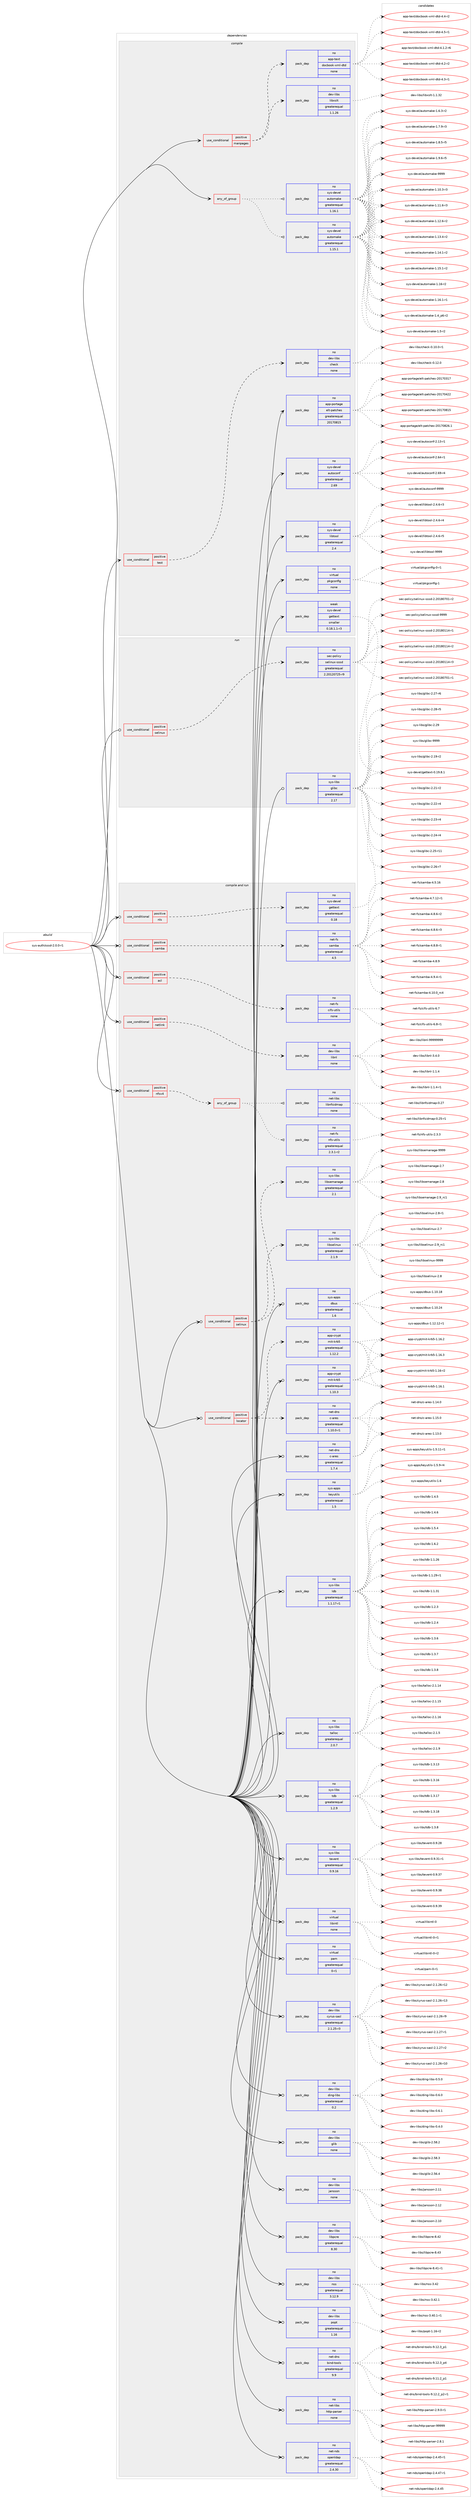digraph prolog {

# *************
# Graph options
# *************

newrank=true;
concentrate=true;
compound=true;
graph [rankdir=LR,fontname=Helvetica,fontsize=10,ranksep=1.5];#, ranksep=2.5, nodesep=0.2];
edge  [arrowhead=vee];
node  [fontname=Helvetica,fontsize=10];

# **********
# The ebuild
# **********

subgraph cluster_leftcol {
color=gray;
rank=same;
label=<<i>ebuild</i>>;
id [label="sys-auth/sssd-2.0.0-r1", color=red, width=4, href="../sys-auth/sssd-2.0.0-r1.svg"];
}

# ****************
# The dependencies
# ****************

subgraph cluster_midcol {
color=gray;
label=<<i>dependencies</i>>;
subgraph cluster_compile {
fillcolor="#eeeeee";
style=filled;
label=<<i>compile</i>>;
subgraph any27251 {
dependency1717894 [label=<<TABLE BORDER="0" CELLBORDER="1" CELLSPACING="0" CELLPADDING="4"><TR><TD CELLPADDING="10">any_of_group</TD></TR></TABLE>>, shape=none, color=red];subgraph pack1231907 {
dependency1717895 [label=<<TABLE BORDER="0" CELLBORDER="1" CELLSPACING="0" CELLPADDING="4" WIDTH="220"><TR><TD ROWSPAN="6" CELLPADDING="30">pack_dep</TD></TR><TR><TD WIDTH="110">no</TD></TR><TR><TD>sys-devel</TD></TR><TR><TD>automake</TD></TR><TR><TD>greaterequal</TD></TR><TR><TD>1.16.1</TD></TR></TABLE>>, shape=none, color=blue];
}
dependency1717894:e -> dependency1717895:w [weight=20,style="dotted",arrowhead="oinv"];
subgraph pack1231908 {
dependency1717896 [label=<<TABLE BORDER="0" CELLBORDER="1" CELLSPACING="0" CELLPADDING="4" WIDTH="220"><TR><TD ROWSPAN="6" CELLPADDING="30">pack_dep</TD></TR><TR><TD WIDTH="110">no</TD></TR><TR><TD>sys-devel</TD></TR><TR><TD>automake</TD></TR><TR><TD>greaterequal</TD></TR><TR><TD>1.15.1</TD></TR></TABLE>>, shape=none, color=blue];
}
dependency1717894:e -> dependency1717896:w [weight=20,style="dotted",arrowhead="oinv"];
}
id:e -> dependency1717894:w [weight=20,style="solid",arrowhead="vee"];
subgraph cond457856 {
dependency1717897 [label=<<TABLE BORDER="0" CELLBORDER="1" CELLSPACING="0" CELLPADDING="4"><TR><TD ROWSPAN="3" CELLPADDING="10">use_conditional</TD></TR><TR><TD>positive</TD></TR><TR><TD>manpages</TD></TR></TABLE>>, shape=none, color=red];
subgraph pack1231909 {
dependency1717898 [label=<<TABLE BORDER="0" CELLBORDER="1" CELLSPACING="0" CELLPADDING="4" WIDTH="220"><TR><TD ROWSPAN="6" CELLPADDING="30">pack_dep</TD></TR><TR><TD WIDTH="110">no</TD></TR><TR><TD>dev-libs</TD></TR><TR><TD>libxslt</TD></TR><TR><TD>greaterequal</TD></TR><TR><TD>1.1.26</TD></TR></TABLE>>, shape=none, color=blue];
}
dependency1717897:e -> dependency1717898:w [weight=20,style="dashed",arrowhead="vee"];
subgraph pack1231910 {
dependency1717899 [label=<<TABLE BORDER="0" CELLBORDER="1" CELLSPACING="0" CELLPADDING="4" WIDTH="220"><TR><TD ROWSPAN="6" CELLPADDING="30">pack_dep</TD></TR><TR><TD WIDTH="110">no</TD></TR><TR><TD>app-text</TD></TR><TR><TD>docbook-xml-dtd</TD></TR><TR><TD>none</TD></TR><TR><TD></TD></TR></TABLE>>, shape=none, color=blue];
}
dependency1717897:e -> dependency1717899:w [weight=20,style="dashed",arrowhead="vee"];
}
id:e -> dependency1717897:w [weight=20,style="solid",arrowhead="vee"];
subgraph cond457857 {
dependency1717900 [label=<<TABLE BORDER="0" CELLBORDER="1" CELLSPACING="0" CELLPADDING="4"><TR><TD ROWSPAN="3" CELLPADDING="10">use_conditional</TD></TR><TR><TD>positive</TD></TR><TR><TD>test</TD></TR></TABLE>>, shape=none, color=red];
subgraph pack1231911 {
dependency1717901 [label=<<TABLE BORDER="0" CELLBORDER="1" CELLSPACING="0" CELLPADDING="4" WIDTH="220"><TR><TD ROWSPAN="6" CELLPADDING="30">pack_dep</TD></TR><TR><TD WIDTH="110">no</TD></TR><TR><TD>dev-libs</TD></TR><TR><TD>check</TD></TR><TR><TD>none</TD></TR><TR><TD></TD></TR></TABLE>>, shape=none, color=blue];
}
dependency1717900:e -> dependency1717901:w [weight=20,style="dashed",arrowhead="vee"];
}
id:e -> dependency1717900:w [weight=20,style="solid",arrowhead="vee"];
subgraph pack1231912 {
dependency1717902 [label=<<TABLE BORDER="0" CELLBORDER="1" CELLSPACING="0" CELLPADDING="4" WIDTH="220"><TR><TD ROWSPAN="6" CELLPADDING="30">pack_dep</TD></TR><TR><TD WIDTH="110">no</TD></TR><TR><TD>app-portage</TD></TR><TR><TD>elt-patches</TD></TR><TR><TD>greaterequal</TD></TR><TR><TD>20170815</TD></TR></TABLE>>, shape=none, color=blue];
}
id:e -> dependency1717902:w [weight=20,style="solid",arrowhead="vee"];
subgraph pack1231913 {
dependency1717903 [label=<<TABLE BORDER="0" CELLBORDER="1" CELLSPACING="0" CELLPADDING="4" WIDTH="220"><TR><TD ROWSPAN="6" CELLPADDING="30">pack_dep</TD></TR><TR><TD WIDTH="110">no</TD></TR><TR><TD>sys-devel</TD></TR><TR><TD>autoconf</TD></TR><TR><TD>greaterequal</TD></TR><TR><TD>2.69</TD></TR></TABLE>>, shape=none, color=blue];
}
id:e -> dependency1717903:w [weight=20,style="solid",arrowhead="vee"];
subgraph pack1231914 {
dependency1717904 [label=<<TABLE BORDER="0" CELLBORDER="1" CELLSPACING="0" CELLPADDING="4" WIDTH="220"><TR><TD ROWSPAN="6" CELLPADDING="30">pack_dep</TD></TR><TR><TD WIDTH="110">no</TD></TR><TR><TD>sys-devel</TD></TR><TR><TD>libtool</TD></TR><TR><TD>greaterequal</TD></TR><TR><TD>2.4</TD></TR></TABLE>>, shape=none, color=blue];
}
id:e -> dependency1717904:w [weight=20,style="solid",arrowhead="vee"];
subgraph pack1231915 {
dependency1717905 [label=<<TABLE BORDER="0" CELLBORDER="1" CELLSPACING="0" CELLPADDING="4" WIDTH="220"><TR><TD ROWSPAN="6" CELLPADDING="30">pack_dep</TD></TR><TR><TD WIDTH="110">no</TD></TR><TR><TD>virtual</TD></TR><TR><TD>pkgconfig</TD></TR><TR><TD>none</TD></TR><TR><TD></TD></TR></TABLE>>, shape=none, color=blue];
}
id:e -> dependency1717905:w [weight=20,style="solid",arrowhead="vee"];
subgraph pack1231916 {
dependency1717906 [label=<<TABLE BORDER="0" CELLBORDER="1" CELLSPACING="0" CELLPADDING="4" WIDTH="220"><TR><TD ROWSPAN="6" CELLPADDING="30">pack_dep</TD></TR><TR><TD WIDTH="110">weak</TD></TR><TR><TD>sys-devel</TD></TR><TR><TD>gettext</TD></TR><TR><TD>smaller</TD></TR><TR><TD>0.18.1.1-r3</TD></TR></TABLE>>, shape=none, color=blue];
}
id:e -> dependency1717906:w [weight=20,style="solid",arrowhead="vee"];
}
subgraph cluster_compileandrun {
fillcolor="#eeeeee";
style=filled;
label=<<i>compile and run</i>>;
subgraph cond457858 {
dependency1717907 [label=<<TABLE BORDER="0" CELLBORDER="1" CELLSPACING="0" CELLPADDING="4"><TR><TD ROWSPAN="3" CELLPADDING="10">use_conditional</TD></TR><TR><TD>positive</TD></TR><TR><TD>acl</TD></TR></TABLE>>, shape=none, color=red];
subgraph pack1231917 {
dependency1717908 [label=<<TABLE BORDER="0" CELLBORDER="1" CELLSPACING="0" CELLPADDING="4" WIDTH="220"><TR><TD ROWSPAN="6" CELLPADDING="30">pack_dep</TD></TR><TR><TD WIDTH="110">no</TD></TR><TR><TD>net-fs</TD></TR><TR><TD>cifs-utils</TD></TR><TR><TD>none</TD></TR><TR><TD></TD></TR></TABLE>>, shape=none, color=blue];
}
dependency1717907:e -> dependency1717908:w [weight=20,style="dashed",arrowhead="vee"];
}
id:e -> dependency1717907:w [weight=20,style="solid",arrowhead="odotvee"];
subgraph cond457859 {
dependency1717909 [label=<<TABLE BORDER="0" CELLBORDER="1" CELLSPACING="0" CELLPADDING="4"><TR><TD ROWSPAN="3" CELLPADDING="10">use_conditional</TD></TR><TR><TD>positive</TD></TR><TR><TD>locator</TD></TR></TABLE>>, shape=none, color=red];
subgraph pack1231918 {
dependency1717910 [label=<<TABLE BORDER="0" CELLBORDER="1" CELLSPACING="0" CELLPADDING="4" WIDTH="220"><TR><TD ROWSPAN="6" CELLPADDING="30">pack_dep</TD></TR><TR><TD WIDTH="110">no</TD></TR><TR><TD>app-crypt</TD></TR><TR><TD>mit-krb5</TD></TR><TR><TD>greaterequal</TD></TR><TR><TD>1.12.2</TD></TR></TABLE>>, shape=none, color=blue];
}
dependency1717909:e -> dependency1717910:w [weight=20,style="dashed",arrowhead="vee"];
subgraph pack1231919 {
dependency1717911 [label=<<TABLE BORDER="0" CELLBORDER="1" CELLSPACING="0" CELLPADDING="4" WIDTH="220"><TR><TD ROWSPAN="6" CELLPADDING="30">pack_dep</TD></TR><TR><TD WIDTH="110">no</TD></TR><TR><TD>net-dns</TD></TR><TR><TD>c-ares</TD></TR><TR><TD>greaterequal</TD></TR><TR><TD>1.10.0-r1</TD></TR></TABLE>>, shape=none, color=blue];
}
dependency1717909:e -> dependency1717911:w [weight=20,style="dashed",arrowhead="vee"];
}
id:e -> dependency1717909:w [weight=20,style="solid",arrowhead="odotvee"];
subgraph cond457860 {
dependency1717912 [label=<<TABLE BORDER="0" CELLBORDER="1" CELLSPACING="0" CELLPADDING="4"><TR><TD ROWSPAN="3" CELLPADDING="10">use_conditional</TD></TR><TR><TD>positive</TD></TR><TR><TD>netlink</TD></TR></TABLE>>, shape=none, color=red];
subgraph pack1231920 {
dependency1717913 [label=<<TABLE BORDER="0" CELLBORDER="1" CELLSPACING="0" CELLPADDING="4" WIDTH="220"><TR><TD ROWSPAN="6" CELLPADDING="30">pack_dep</TD></TR><TR><TD WIDTH="110">no</TD></TR><TR><TD>dev-libs</TD></TR><TR><TD>libnl</TD></TR><TR><TD>none</TD></TR><TR><TD></TD></TR></TABLE>>, shape=none, color=blue];
}
dependency1717912:e -> dependency1717913:w [weight=20,style="dashed",arrowhead="vee"];
}
id:e -> dependency1717912:w [weight=20,style="solid",arrowhead="odotvee"];
subgraph cond457861 {
dependency1717914 [label=<<TABLE BORDER="0" CELLBORDER="1" CELLSPACING="0" CELLPADDING="4"><TR><TD ROWSPAN="3" CELLPADDING="10">use_conditional</TD></TR><TR><TD>positive</TD></TR><TR><TD>nfsv4</TD></TR></TABLE>>, shape=none, color=red];
subgraph any27252 {
dependency1717915 [label=<<TABLE BORDER="0" CELLBORDER="1" CELLSPACING="0" CELLPADDING="4"><TR><TD CELLPADDING="10">any_of_group</TD></TR></TABLE>>, shape=none, color=red];subgraph pack1231921 {
dependency1717916 [label=<<TABLE BORDER="0" CELLBORDER="1" CELLSPACING="0" CELLPADDING="4" WIDTH="220"><TR><TD ROWSPAN="6" CELLPADDING="30">pack_dep</TD></TR><TR><TD WIDTH="110">no</TD></TR><TR><TD>net-fs</TD></TR><TR><TD>nfs-utils</TD></TR><TR><TD>greaterequal</TD></TR><TR><TD>2.3.1-r2</TD></TR></TABLE>>, shape=none, color=blue];
}
dependency1717915:e -> dependency1717916:w [weight=20,style="dotted",arrowhead="oinv"];
subgraph pack1231922 {
dependency1717917 [label=<<TABLE BORDER="0" CELLBORDER="1" CELLSPACING="0" CELLPADDING="4" WIDTH="220"><TR><TD ROWSPAN="6" CELLPADDING="30">pack_dep</TD></TR><TR><TD WIDTH="110">no</TD></TR><TR><TD>net-libs</TD></TR><TR><TD>libnfsidmap</TD></TR><TR><TD>none</TD></TR><TR><TD></TD></TR></TABLE>>, shape=none, color=blue];
}
dependency1717915:e -> dependency1717917:w [weight=20,style="dotted",arrowhead="oinv"];
}
dependency1717914:e -> dependency1717915:w [weight=20,style="dashed",arrowhead="vee"];
}
id:e -> dependency1717914:w [weight=20,style="solid",arrowhead="odotvee"];
subgraph cond457862 {
dependency1717918 [label=<<TABLE BORDER="0" CELLBORDER="1" CELLSPACING="0" CELLPADDING="4"><TR><TD ROWSPAN="3" CELLPADDING="10">use_conditional</TD></TR><TR><TD>positive</TD></TR><TR><TD>nls</TD></TR></TABLE>>, shape=none, color=red];
subgraph pack1231923 {
dependency1717919 [label=<<TABLE BORDER="0" CELLBORDER="1" CELLSPACING="0" CELLPADDING="4" WIDTH="220"><TR><TD ROWSPAN="6" CELLPADDING="30">pack_dep</TD></TR><TR><TD WIDTH="110">no</TD></TR><TR><TD>sys-devel</TD></TR><TR><TD>gettext</TD></TR><TR><TD>greaterequal</TD></TR><TR><TD>0.18</TD></TR></TABLE>>, shape=none, color=blue];
}
dependency1717918:e -> dependency1717919:w [weight=20,style="dashed",arrowhead="vee"];
}
id:e -> dependency1717918:w [weight=20,style="solid",arrowhead="odotvee"];
subgraph cond457863 {
dependency1717920 [label=<<TABLE BORDER="0" CELLBORDER="1" CELLSPACING="0" CELLPADDING="4"><TR><TD ROWSPAN="3" CELLPADDING="10">use_conditional</TD></TR><TR><TD>positive</TD></TR><TR><TD>samba</TD></TR></TABLE>>, shape=none, color=red];
subgraph pack1231924 {
dependency1717921 [label=<<TABLE BORDER="0" CELLBORDER="1" CELLSPACING="0" CELLPADDING="4" WIDTH="220"><TR><TD ROWSPAN="6" CELLPADDING="30">pack_dep</TD></TR><TR><TD WIDTH="110">no</TD></TR><TR><TD>net-fs</TD></TR><TR><TD>samba</TD></TR><TR><TD>greaterequal</TD></TR><TR><TD>4.5</TD></TR></TABLE>>, shape=none, color=blue];
}
dependency1717920:e -> dependency1717921:w [weight=20,style="dashed",arrowhead="vee"];
}
id:e -> dependency1717920:w [weight=20,style="solid",arrowhead="odotvee"];
subgraph cond457864 {
dependency1717922 [label=<<TABLE BORDER="0" CELLBORDER="1" CELLSPACING="0" CELLPADDING="4"><TR><TD ROWSPAN="3" CELLPADDING="10">use_conditional</TD></TR><TR><TD>positive</TD></TR><TR><TD>selinux</TD></TR></TABLE>>, shape=none, color=red];
subgraph pack1231925 {
dependency1717923 [label=<<TABLE BORDER="0" CELLBORDER="1" CELLSPACING="0" CELLPADDING="4" WIDTH="220"><TR><TD ROWSPAN="6" CELLPADDING="30">pack_dep</TD></TR><TR><TD WIDTH="110">no</TD></TR><TR><TD>sys-libs</TD></TR><TR><TD>libselinux</TD></TR><TR><TD>greaterequal</TD></TR><TR><TD>2.1.9</TD></TR></TABLE>>, shape=none, color=blue];
}
dependency1717922:e -> dependency1717923:w [weight=20,style="dashed",arrowhead="vee"];
subgraph pack1231926 {
dependency1717924 [label=<<TABLE BORDER="0" CELLBORDER="1" CELLSPACING="0" CELLPADDING="4" WIDTH="220"><TR><TD ROWSPAN="6" CELLPADDING="30">pack_dep</TD></TR><TR><TD WIDTH="110">no</TD></TR><TR><TD>sys-libs</TD></TR><TR><TD>libsemanage</TD></TR><TR><TD>greaterequal</TD></TR><TR><TD>2.1</TD></TR></TABLE>>, shape=none, color=blue];
}
dependency1717922:e -> dependency1717924:w [weight=20,style="dashed",arrowhead="vee"];
}
id:e -> dependency1717922:w [weight=20,style="solid",arrowhead="odotvee"];
subgraph pack1231927 {
dependency1717925 [label=<<TABLE BORDER="0" CELLBORDER="1" CELLSPACING="0" CELLPADDING="4" WIDTH="220"><TR><TD ROWSPAN="6" CELLPADDING="30">pack_dep</TD></TR><TR><TD WIDTH="110">no</TD></TR><TR><TD>app-crypt</TD></TR><TR><TD>mit-krb5</TD></TR><TR><TD>greaterequal</TD></TR><TR><TD>1.10.3</TD></TR></TABLE>>, shape=none, color=blue];
}
id:e -> dependency1717925:w [weight=20,style="solid",arrowhead="odotvee"];
subgraph pack1231928 {
dependency1717926 [label=<<TABLE BORDER="0" CELLBORDER="1" CELLSPACING="0" CELLPADDING="4" WIDTH="220"><TR><TD ROWSPAN="6" CELLPADDING="30">pack_dep</TD></TR><TR><TD WIDTH="110">no</TD></TR><TR><TD>dev-libs</TD></TR><TR><TD>cyrus-sasl</TD></TR><TR><TD>greaterequal</TD></TR><TR><TD>2.1.25-r3</TD></TR></TABLE>>, shape=none, color=blue];
}
id:e -> dependency1717926:w [weight=20,style="solid",arrowhead="odotvee"];
subgraph pack1231929 {
dependency1717927 [label=<<TABLE BORDER="0" CELLBORDER="1" CELLSPACING="0" CELLPADDING="4" WIDTH="220"><TR><TD ROWSPAN="6" CELLPADDING="30">pack_dep</TD></TR><TR><TD WIDTH="110">no</TD></TR><TR><TD>dev-libs</TD></TR><TR><TD>ding-libs</TD></TR><TR><TD>greaterequal</TD></TR><TR><TD>0.2</TD></TR></TABLE>>, shape=none, color=blue];
}
id:e -> dependency1717927:w [weight=20,style="solid",arrowhead="odotvee"];
subgraph pack1231930 {
dependency1717928 [label=<<TABLE BORDER="0" CELLBORDER="1" CELLSPACING="0" CELLPADDING="4" WIDTH="220"><TR><TD ROWSPAN="6" CELLPADDING="30">pack_dep</TD></TR><TR><TD WIDTH="110">no</TD></TR><TR><TD>dev-libs</TD></TR><TR><TD>glib</TD></TR><TR><TD>none</TD></TR><TR><TD></TD></TR></TABLE>>, shape=none, color=blue];
}
id:e -> dependency1717928:w [weight=20,style="solid",arrowhead="odotvee"];
subgraph pack1231931 {
dependency1717929 [label=<<TABLE BORDER="0" CELLBORDER="1" CELLSPACING="0" CELLPADDING="4" WIDTH="220"><TR><TD ROWSPAN="6" CELLPADDING="30">pack_dep</TD></TR><TR><TD WIDTH="110">no</TD></TR><TR><TD>dev-libs</TD></TR><TR><TD>jansson</TD></TR><TR><TD>none</TD></TR><TR><TD></TD></TR></TABLE>>, shape=none, color=blue];
}
id:e -> dependency1717929:w [weight=20,style="solid",arrowhead="odotvee"];
subgraph pack1231932 {
dependency1717930 [label=<<TABLE BORDER="0" CELLBORDER="1" CELLSPACING="0" CELLPADDING="4" WIDTH="220"><TR><TD ROWSPAN="6" CELLPADDING="30">pack_dep</TD></TR><TR><TD WIDTH="110">no</TD></TR><TR><TD>dev-libs</TD></TR><TR><TD>libpcre</TD></TR><TR><TD>greaterequal</TD></TR><TR><TD>8.30</TD></TR></TABLE>>, shape=none, color=blue];
}
id:e -> dependency1717930:w [weight=20,style="solid",arrowhead="odotvee"];
subgraph pack1231933 {
dependency1717931 [label=<<TABLE BORDER="0" CELLBORDER="1" CELLSPACING="0" CELLPADDING="4" WIDTH="220"><TR><TD ROWSPAN="6" CELLPADDING="30">pack_dep</TD></TR><TR><TD WIDTH="110">no</TD></TR><TR><TD>dev-libs</TD></TR><TR><TD>nss</TD></TR><TR><TD>greaterequal</TD></TR><TR><TD>3.12.9</TD></TR></TABLE>>, shape=none, color=blue];
}
id:e -> dependency1717931:w [weight=20,style="solid",arrowhead="odotvee"];
subgraph pack1231934 {
dependency1717932 [label=<<TABLE BORDER="0" CELLBORDER="1" CELLSPACING="0" CELLPADDING="4" WIDTH="220"><TR><TD ROWSPAN="6" CELLPADDING="30">pack_dep</TD></TR><TR><TD WIDTH="110">no</TD></TR><TR><TD>dev-libs</TD></TR><TR><TD>popt</TD></TR><TR><TD>greaterequal</TD></TR><TR><TD>1.16</TD></TR></TABLE>>, shape=none, color=blue];
}
id:e -> dependency1717932:w [weight=20,style="solid",arrowhead="odotvee"];
subgraph pack1231935 {
dependency1717933 [label=<<TABLE BORDER="0" CELLBORDER="1" CELLSPACING="0" CELLPADDING="4" WIDTH="220"><TR><TD ROWSPAN="6" CELLPADDING="30">pack_dep</TD></TR><TR><TD WIDTH="110">no</TD></TR><TR><TD>net-dns</TD></TR><TR><TD>bind-tools</TD></TR><TR><TD>greaterequal</TD></TR><TR><TD>9.9</TD></TR></TABLE>>, shape=none, color=blue];
}
id:e -> dependency1717933:w [weight=20,style="solid",arrowhead="odotvee"];
subgraph pack1231936 {
dependency1717934 [label=<<TABLE BORDER="0" CELLBORDER="1" CELLSPACING="0" CELLPADDING="4" WIDTH="220"><TR><TD ROWSPAN="6" CELLPADDING="30">pack_dep</TD></TR><TR><TD WIDTH="110">no</TD></TR><TR><TD>net-dns</TD></TR><TR><TD>c-ares</TD></TR><TR><TD>greaterequal</TD></TR><TR><TD>1.7.4</TD></TR></TABLE>>, shape=none, color=blue];
}
id:e -> dependency1717934:w [weight=20,style="solid",arrowhead="odotvee"];
subgraph pack1231937 {
dependency1717935 [label=<<TABLE BORDER="0" CELLBORDER="1" CELLSPACING="0" CELLPADDING="4" WIDTH="220"><TR><TD ROWSPAN="6" CELLPADDING="30">pack_dep</TD></TR><TR><TD WIDTH="110">no</TD></TR><TR><TD>net-libs</TD></TR><TR><TD>http-parser</TD></TR><TR><TD>none</TD></TR><TR><TD></TD></TR></TABLE>>, shape=none, color=blue];
}
id:e -> dependency1717935:w [weight=20,style="solid",arrowhead="odotvee"];
subgraph pack1231938 {
dependency1717936 [label=<<TABLE BORDER="0" CELLBORDER="1" CELLSPACING="0" CELLPADDING="4" WIDTH="220"><TR><TD ROWSPAN="6" CELLPADDING="30">pack_dep</TD></TR><TR><TD WIDTH="110">no</TD></TR><TR><TD>net-nds</TD></TR><TR><TD>openldap</TD></TR><TR><TD>greaterequal</TD></TR><TR><TD>2.4.30</TD></TR></TABLE>>, shape=none, color=blue];
}
id:e -> dependency1717936:w [weight=20,style="solid",arrowhead="odotvee"];
subgraph pack1231939 {
dependency1717937 [label=<<TABLE BORDER="0" CELLBORDER="1" CELLSPACING="0" CELLPADDING="4" WIDTH="220"><TR><TD ROWSPAN="6" CELLPADDING="30">pack_dep</TD></TR><TR><TD WIDTH="110">no</TD></TR><TR><TD>sys-apps</TD></TR><TR><TD>dbus</TD></TR><TR><TD>greaterequal</TD></TR><TR><TD>1.6</TD></TR></TABLE>>, shape=none, color=blue];
}
id:e -> dependency1717937:w [weight=20,style="solid",arrowhead="odotvee"];
subgraph pack1231940 {
dependency1717938 [label=<<TABLE BORDER="0" CELLBORDER="1" CELLSPACING="0" CELLPADDING="4" WIDTH="220"><TR><TD ROWSPAN="6" CELLPADDING="30">pack_dep</TD></TR><TR><TD WIDTH="110">no</TD></TR><TR><TD>sys-apps</TD></TR><TR><TD>keyutils</TD></TR><TR><TD>greaterequal</TD></TR><TR><TD>1.5</TD></TR></TABLE>>, shape=none, color=blue];
}
id:e -> dependency1717938:w [weight=20,style="solid",arrowhead="odotvee"];
subgraph pack1231941 {
dependency1717939 [label=<<TABLE BORDER="0" CELLBORDER="1" CELLSPACING="0" CELLPADDING="4" WIDTH="220"><TR><TD ROWSPAN="6" CELLPADDING="30">pack_dep</TD></TR><TR><TD WIDTH="110">no</TD></TR><TR><TD>sys-libs</TD></TR><TR><TD>ldb</TD></TR><TR><TD>greaterequal</TD></TR><TR><TD>1.1.17-r1</TD></TR></TABLE>>, shape=none, color=blue];
}
id:e -> dependency1717939:w [weight=20,style="solid",arrowhead="odotvee"];
subgraph pack1231942 {
dependency1717940 [label=<<TABLE BORDER="0" CELLBORDER="1" CELLSPACING="0" CELLPADDING="4" WIDTH="220"><TR><TD ROWSPAN="6" CELLPADDING="30">pack_dep</TD></TR><TR><TD WIDTH="110">no</TD></TR><TR><TD>sys-libs</TD></TR><TR><TD>talloc</TD></TR><TR><TD>greaterequal</TD></TR><TR><TD>2.0.7</TD></TR></TABLE>>, shape=none, color=blue];
}
id:e -> dependency1717940:w [weight=20,style="solid",arrowhead="odotvee"];
subgraph pack1231943 {
dependency1717941 [label=<<TABLE BORDER="0" CELLBORDER="1" CELLSPACING="0" CELLPADDING="4" WIDTH="220"><TR><TD ROWSPAN="6" CELLPADDING="30">pack_dep</TD></TR><TR><TD WIDTH="110">no</TD></TR><TR><TD>sys-libs</TD></TR><TR><TD>tdb</TD></TR><TR><TD>greaterequal</TD></TR><TR><TD>1.2.9</TD></TR></TABLE>>, shape=none, color=blue];
}
id:e -> dependency1717941:w [weight=20,style="solid",arrowhead="odotvee"];
subgraph pack1231944 {
dependency1717942 [label=<<TABLE BORDER="0" CELLBORDER="1" CELLSPACING="0" CELLPADDING="4" WIDTH="220"><TR><TD ROWSPAN="6" CELLPADDING="30">pack_dep</TD></TR><TR><TD WIDTH="110">no</TD></TR><TR><TD>sys-libs</TD></TR><TR><TD>tevent</TD></TR><TR><TD>greaterequal</TD></TR><TR><TD>0.9.16</TD></TR></TABLE>>, shape=none, color=blue];
}
id:e -> dependency1717942:w [weight=20,style="solid",arrowhead="odotvee"];
subgraph pack1231945 {
dependency1717943 [label=<<TABLE BORDER="0" CELLBORDER="1" CELLSPACING="0" CELLPADDING="4" WIDTH="220"><TR><TD ROWSPAN="6" CELLPADDING="30">pack_dep</TD></TR><TR><TD WIDTH="110">no</TD></TR><TR><TD>virtual</TD></TR><TR><TD>libintl</TD></TR><TR><TD>none</TD></TR><TR><TD></TD></TR></TABLE>>, shape=none, color=blue];
}
id:e -> dependency1717943:w [weight=20,style="solid",arrowhead="odotvee"];
subgraph pack1231946 {
dependency1717944 [label=<<TABLE BORDER="0" CELLBORDER="1" CELLSPACING="0" CELLPADDING="4" WIDTH="220"><TR><TD ROWSPAN="6" CELLPADDING="30">pack_dep</TD></TR><TR><TD WIDTH="110">no</TD></TR><TR><TD>virtual</TD></TR><TR><TD>pam</TD></TR><TR><TD>greaterequal</TD></TR><TR><TD>0-r1</TD></TR></TABLE>>, shape=none, color=blue];
}
id:e -> dependency1717944:w [weight=20,style="solid",arrowhead="odotvee"];
}
subgraph cluster_run {
fillcolor="#eeeeee";
style=filled;
label=<<i>run</i>>;
subgraph cond457865 {
dependency1717945 [label=<<TABLE BORDER="0" CELLBORDER="1" CELLSPACING="0" CELLPADDING="4"><TR><TD ROWSPAN="3" CELLPADDING="10">use_conditional</TD></TR><TR><TD>positive</TD></TR><TR><TD>selinux</TD></TR></TABLE>>, shape=none, color=red];
subgraph pack1231947 {
dependency1717946 [label=<<TABLE BORDER="0" CELLBORDER="1" CELLSPACING="0" CELLPADDING="4" WIDTH="220"><TR><TD ROWSPAN="6" CELLPADDING="30">pack_dep</TD></TR><TR><TD WIDTH="110">no</TD></TR><TR><TD>sec-policy</TD></TR><TR><TD>selinux-sssd</TD></TR><TR><TD>greaterequal</TD></TR><TR><TD>2.20120725-r9</TD></TR></TABLE>>, shape=none, color=blue];
}
dependency1717945:e -> dependency1717946:w [weight=20,style="dashed",arrowhead="vee"];
}
id:e -> dependency1717945:w [weight=20,style="solid",arrowhead="odot"];
subgraph pack1231948 {
dependency1717947 [label=<<TABLE BORDER="0" CELLBORDER="1" CELLSPACING="0" CELLPADDING="4" WIDTH="220"><TR><TD ROWSPAN="6" CELLPADDING="30">pack_dep</TD></TR><TR><TD WIDTH="110">no</TD></TR><TR><TD>sys-libs</TD></TR><TR><TD>glibc</TD></TR><TR><TD>greaterequal</TD></TR><TR><TD>2.17</TD></TR></TABLE>>, shape=none, color=blue];
}
id:e -> dependency1717947:w [weight=20,style="solid",arrowhead="odot"];
}
}

# **************
# The candidates
# **************

subgraph cluster_choices {
rank=same;
color=gray;
label=<<i>candidates</i>>;

subgraph choice1231907 {
color=black;
nodesep=1;
choice11512111545100101118101108479711711611110997107101454946494846514511451 [label="sys-devel/automake-1.10.3-r3", color=red, width=4,href="../sys-devel/automake-1.10.3-r3.svg"];
choice11512111545100101118101108479711711611110997107101454946494946544511451 [label="sys-devel/automake-1.11.6-r3", color=red, width=4,href="../sys-devel/automake-1.11.6-r3.svg"];
choice11512111545100101118101108479711711611110997107101454946495046544511450 [label="sys-devel/automake-1.12.6-r2", color=red, width=4,href="../sys-devel/automake-1.12.6-r2.svg"];
choice11512111545100101118101108479711711611110997107101454946495146524511450 [label="sys-devel/automake-1.13.4-r2", color=red, width=4,href="../sys-devel/automake-1.13.4-r2.svg"];
choice11512111545100101118101108479711711611110997107101454946495246494511450 [label="sys-devel/automake-1.14.1-r2", color=red, width=4,href="../sys-devel/automake-1.14.1-r2.svg"];
choice11512111545100101118101108479711711611110997107101454946495346494511450 [label="sys-devel/automake-1.15.1-r2", color=red, width=4,href="../sys-devel/automake-1.15.1-r2.svg"];
choice1151211154510010111810110847971171161111099710710145494649544511450 [label="sys-devel/automake-1.16-r2", color=red, width=4,href="../sys-devel/automake-1.16-r2.svg"];
choice11512111545100101118101108479711711611110997107101454946495446494511449 [label="sys-devel/automake-1.16.1-r1", color=red, width=4,href="../sys-devel/automake-1.16.1-r1.svg"];
choice115121115451001011181011084797117116111109971071014549465295112544511450 [label="sys-devel/automake-1.4_p6-r2", color=red, width=4,href="../sys-devel/automake-1.4_p6-r2.svg"];
choice11512111545100101118101108479711711611110997107101454946534511450 [label="sys-devel/automake-1.5-r2", color=red, width=4,href="../sys-devel/automake-1.5-r2.svg"];
choice115121115451001011181011084797117116111109971071014549465446514511450 [label="sys-devel/automake-1.6.3-r2", color=red, width=4,href="../sys-devel/automake-1.6.3-r2.svg"];
choice115121115451001011181011084797117116111109971071014549465546574511451 [label="sys-devel/automake-1.7.9-r3", color=red, width=4,href="../sys-devel/automake-1.7.9-r3.svg"];
choice115121115451001011181011084797117116111109971071014549465646534511453 [label="sys-devel/automake-1.8.5-r5", color=red, width=4,href="../sys-devel/automake-1.8.5-r5.svg"];
choice115121115451001011181011084797117116111109971071014549465746544511453 [label="sys-devel/automake-1.9.6-r5", color=red, width=4,href="../sys-devel/automake-1.9.6-r5.svg"];
choice115121115451001011181011084797117116111109971071014557575757 [label="sys-devel/automake-9999", color=red, width=4,href="../sys-devel/automake-9999.svg"];
dependency1717895:e -> choice11512111545100101118101108479711711611110997107101454946494846514511451:w [style=dotted,weight="100"];
dependency1717895:e -> choice11512111545100101118101108479711711611110997107101454946494946544511451:w [style=dotted,weight="100"];
dependency1717895:e -> choice11512111545100101118101108479711711611110997107101454946495046544511450:w [style=dotted,weight="100"];
dependency1717895:e -> choice11512111545100101118101108479711711611110997107101454946495146524511450:w [style=dotted,weight="100"];
dependency1717895:e -> choice11512111545100101118101108479711711611110997107101454946495246494511450:w [style=dotted,weight="100"];
dependency1717895:e -> choice11512111545100101118101108479711711611110997107101454946495346494511450:w [style=dotted,weight="100"];
dependency1717895:e -> choice1151211154510010111810110847971171161111099710710145494649544511450:w [style=dotted,weight="100"];
dependency1717895:e -> choice11512111545100101118101108479711711611110997107101454946495446494511449:w [style=dotted,weight="100"];
dependency1717895:e -> choice115121115451001011181011084797117116111109971071014549465295112544511450:w [style=dotted,weight="100"];
dependency1717895:e -> choice11512111545100101118101108479711711611110997107101454946534511450:w [style=dotted,weight="100"];
dependency1717895:e -> choice115121115451001011181011084797117116111109971071014549465446514511450:w [style=dotted,weight="100"];
dependency1717895:e -> choice115121115451001011181011084797117116111109971071014549465546574511451:w [style=dotted,weight="100"];
dependency1717895:e -> choice115121115451001011181011084797117116111109971071014549465646534511453:w [style=dotted,weight="100"];
dependency1717895:e -> choice115121115451001011181011084797117116111109971071014549465746544511453:w [style=dotted,weight="100"];
dependency1717895:e -> choice115121115451001011181011084797117116111109971071014557575757:w [style=dotted,weight="100"];
}
subgraph choice1231908 {
color=black;
nodesep=1;
choice11512111545100101118101108479711711611110997107101454946494846514511451 [label="sys-devel/automake-1.10.3-r3", color=red, width=4,href="../sys-devel/automake-1.10.3-r3.svg"];
choice11512111545100101118101108479711711611110997107101454946494946544511451 [label="sys-devel/automake-1.11.6-r3", color=red, width=4,href="../sys-devel/automake-1.11.6-r3.svg"];
choice11512111545100101118101108479711711611110997107101454946495046544511450 [label="sys-devel/automake-1.12.6-r2", color=red, width=4,href="../sys-devel/automake-1.12.6-r2.svg"];
choice11512111545100101118101108479711711611110997107101454946495146524511450 [label="sys-devel/automake-1.13.4-r2", color=red, width=4,href="../sys-devel/automake-1.13.4-r2.svg"];
choice11512111545100101118101108479711711611110997107101454946495246494511450 [label="sys-devel/automake-1.14.1-r2", color=red, width=4,href="../sys-devel/automake-1.14.1-r2.svg"];
choice11512111545100101118101108479711711611110997107101454946495346494511450 [label="sys-devel/automake-1.15.1-r2", color=red, width=4,href="../sys-devel/automake-1.15.1-r2.svg"];
choice1151211154510010111810110847971171161111099710710145494649544511450 [label="sys-devel/automake-1.16-r2", color=red, width=4,href="../sys-devel/automake-1.16-r2.svg"];
choice11512111545100101118101108479711711611110997107101454946495446494511449 [label="sys-devel/automake-1.16.1-r1", color=red, width=4,href="../sys-devel/automake-1.16.1-r1.svg"];
choice115121115451001011181011084797117116111109971071014549465295112544511450 [label="sys-devel/automake-1.4_p6-r2", color=red, width=4,href="../sys-devel/automake-1.4_p6-r2.svg"];
choice11512111545100101118101108479711711611110997107101454946534511450 [label="sys-devel/automake-1.5-r2", color=red, width=4,href="../sys-devel/automake-1.5-r2.svg"];
choice115121115451001011181011084797117116111109971071014549465446514511450 [label="sys-devel/automake-1.6.3-r2", color=red, width=4,href="../sys-devel/automake-1.6.3-r2.svg"];
choice115121115451001011181011084797117116111109971071014549465546574511451 [label="sys-devel/automake-1.7.9-r3", color=red, width=4,href="../sys-devel/automake-1.7.9-r3.svg"];
choice115121115451001011181011084797117116111109971071014549465646534511453 [label="sys-devel/automake-1.8.5-r5", color=red, width=4,href="../sys-devel/automake-1.8.5-r5.svg"];
choice115121115451001011181011084797117116111109971071014549465746544511453 [label="sys-devel/automake-1.9.6-r5", color=red, width=4,href="../sys-devel/automake-1.9.6-r5.svg"];
choice115121115451001011181011084797117116111109971071014557575757 [label="sys-devel/automake-9999", color=red, width=4,href="../sys-devel/automake-9999.svg"];
dependency1717896:e -> choice11512111545100101118101108479711711611110997107101454946494846514511451:w [style=dotted,weight="100"];
dependency1717896:e -> choice11512111545100101118101108479711711611110997107101454946494946544511451:w [style=dotted,weight="100"];
dependency1717896:e -> choice11512111545100101118101108479711711611110997107101454946495046544511450:w [style=dotted,weight="100"];
dependency1717896:e -> choice11512111545100101118101108479711711611110997107101454946495146524511450:w [style=dotted,weight="100"];
dependency1717896:e -> choice11512111545100101118101108479711711611110997107101454946495246494511450:w [style=dotted,weight="100"];
dependency1717896:e -> choice11512111545100101118101108479711711611110997107101454946495346494511450:w [style=dotted,weight="100"];
dependency1717896:e -> choice1151211154510010111810110847971171161111099710710145494649544511450:w [style=dotted,weight="100"];
dependency1717896:e -> choice11512111545100101118101108479711711611110997107101454946495446494511449:w [style=dotted,weight="100"];
dependency1717896:e -> choice115121115451001011181011084797117116111109971071014549465295112544511450:w [style=dotted,weight="100"];
dependency1717896:e -> choice11512111545100101118101108479711711611110997107101454946534511450:w [style=dotted,weight="100"];
dependency1717896:e -> choice115121115451001011181011084797117116111109971071014549465446514511450:w [style=dotted,weight="100"];
dependency1717896:e -> choice115121115451001011181011084797117116111109971071014549465546574511451:w [style=dotted,weight="100"];
dependency1717896:e -> choice115121115451001011181011084797117116111109971071014549465646534511453:w [style=dotted,weight="100"];
dependency1717896:e -> choice115121115451001011181011084797117116111109971071014549465746544511453:w [style=dotted,weight="100"];
dependency1717896:e -> choice115121115451001011181011084797117116111109971071014557575757:w [style=dotted,weight="100"];
}
subgraph choice1231909 {
color=black;
nodesep=1;
choice1001011184510810598115471081059812011510811645494649465150 [label="dev-libs/libxslt-1.1.32", color=red, width=4,href="../dev-libs/libxslt-1.1.32.svg"];
dependency1717898:e -> choice1001011184510810598115471081059812011510811645494649465150:w [style=dotted,weight="100"];
}
subgraph choice1231910 {
color=black;
nodesep=1;
choice971121124511610112011647100111999811111110745120109108451001161004552464946504511454 [label="app-text/docbook-xml-dtd-4.1.2-r6", color=red, width=4,href="../app-text/docbook-xml-dtd-4.1.2-r6.svg"];
choice97112112451161011201164710011199981111111074512010910845100116100455246504511450 [label="app-text/docbook-xml-dtd-4.2-r2", color=red, width=4,href="../app-text/docbook-xml-dtd-4.2-r2.svg"];
choice97112112451161011201164710011199981111111074512010910845100116100455246514511449 [label="app-text/docbook-xml-dtd-4.3-r1", color=red, width=4,href="../app-text/docbook-xml-dtd-4.3-r1.svg"];
choice97112112451161011201164710011199981111111074512010910845100116100455246524511450 [label="app-text/docbook-xml-dtd-4.4-r2", color=red, width=4,href="../app-text/docbook-xml-dtd-4.4-r2.svg"];
choice97112112451161011201164710011199981111111074512010910845100116100455246534511449 [label="app-text/docbook-xml-dtd-4.5-r1", color=red, width=4,href="../app-text/docbook-xml-dtd-4.5-r1.svg"];
dependency1717899:e -> choice971121124511610112011647100111999811111110745120109108451001161004552464946504511454:w [style=dotted,weight="100"];
dependency1717899:e -> choice97112112451161011201164710011199981111111074512010910845100116100455246504511450:w [style=dotted,weight="100"];
dependency1717899:e -> choice97112112451161011201164710011199981111111074512010910845100116100455246514511449:w [style=dotted,weight="100"];
dependency1717899:e -> choice97112112451161011201164710011199981111111074512010910845100116100455246524511450:w [style=dotted,weight="100"];
dependency1717899:e -> choice97112112451161011201164710011199981111111074512010910845100116100455246534511449:w [style=dotted,weight="100"];
}
subgraph choice1231911 {
color=black;
nodesep=1;
choice1001011184510810598115479910410199107454846494846484511449 [label="dev-libs/check-0.10.0-r1", color=red, width=4,href="../dev-libs/check-0.10.0-r1.svg"];
choice100101118451081059811547991041019910745484649504648 [label="dev-libs/check-0.12.0", color=red, width=4,href="../dev-libs/check-0.12.0.svg"];
dependency1717901:e -> choice1001011184510810598115479910410199107454846494846484511449:w [style=dotted,weight="100"];
dependency1717901:e -> choice100101118451081059811547991041019910745484649504648:w [style=dotted,weight="100"];
}
subgraph choice1231912 {
color=black;
nodesep=1;
choice97112112451121111141169710310147101108116451129711699104101115455048495548514955 [label="app-portage/elt-patches-20170317", color=red, width=4,href="../app-portage/elt-patches-20170317.svg"];
choice97112112451121111141169710310147101108116451129711699104101115455048495548525050 [label="app-portage/elt-patches-20170422", color=red, width=4,href="../app-portage/elt-patches-20170422.svg"];
choice97112112451121111141169710310147101108116451129711699104101115455048495548564953 [label="app-portage/elt-patches-20170815", color=red, width=4,href="../app-portage/elt-patches-20170815.svg"];
choice971121124511211111411697103101471011081164511297116991041011154550484955485650544649 [label="app-portage/elt-patches-20170826.1", color=red, width=4,href="../app-portage/elt-patches-20170826.1.svg"];
dependency1717902:e -> choice97112112451121111141169710310147101108116451129711699104101115455048495548514955:w [style=dotted,weight="100"];
dependency1717902:e -> choice97112112451121111141169710310147101108116451129711699104101115455048495548525050:w [style=dotted,weight="100"];
dependency1717902:e -> choice97112112451121111141169710310147101108116451129711699104101115455048495548564953:w [style=dotted,weight="100"];
dependency1717902:e -> choice971121124511211111411697103101471011081164511297116991041011154550484955485650544649:w [style=dotted,weight="100"];
}
subgraph choice1231913 {
color=black;
nodesep=1;
choice1151211154510010111810110847971171161119911111010245504649514511449 [label="sys-devel/autoconf-2.13-r1", color=red, width=4,href="../sys-devel/autoconf-2.13-r1.svg"];
choice1151211154510010111810110847971171161119911111010245504654524511449 [label="sys-devel/autoconf-2.64-r1", color=red, width=4,href="../sys-devel/autoconf-2.64-r1.svg"];
choice1151211154510010111810110847971171161119911111010245504654574511452 [label="sys-devel/autoconf-2.69-r4", color=red, width=4,href="../sys-devel/autoconf-2.69-r4.svg"];
choice115121115451001011181011084797117116111991111101024557575757 [label="sys-devel/autoconf-9999", color=red, width=4,href="../sys-devel/autoconf-9999.svg"];
dependency1717903:e -> choice1151211154510010111810110847971171161119911111010245504649514511449:w [style=dotted,weight="100"];
dependency1717903:e -> choice1151211154510010111810110847971171161119911111010245504654524511449:w [style=dotted,weight="100"];
dependency1717903:e -> choice1151211154510010111810110847971171161119911111010245504654574511452:w [style=dotted,weight="100"];
dependency1717903:e -> choice115121115451001011181011084797117116111991111101024557575757:w [style=dotted,weight="100"];
}
subgraph choice1231914 {
color=black;
nodesep=1;
choice1151211154510010111810110847108105981161111111084550465246544511451 [label="sys-devel/libtool-2.4.6-r3", color=red, width=4,href="../sys-devel/libtool-2.4.6-r3.svg"];
choice1151211154510010111810110847108105981161111111084550465246544511452 [label="sys-devel/libtool-2.4.6-r4", color=red, width=4,href="../sys-devel/libtool-2.4.6-r4.svg"];
choice1151211154510010111810110847108105981161111111084550465246544511453 [label="sys-devel/libtool-2.4.6-r5", color=red, width=4,href="../sys-devel/libtool-2.4.6-r5.svg"];
choice1151211154510010111810110847108105981161111111084557575757 [label="sys-devel/libtool-9999", color=red, width=4,href="../sys-devel/libtool-9999.svg"];
dependency1717904:e -> choice1151211154510010111810110847108105981161111111084550465246544511451:w [style=dotted,weight="100"];
dependency1717904:e -> choice1151211154510010111810110847108105981161111111084550465246544511452:w [style=dotted,weight="100"];
dependency1717904:e -> choice1151211154510010111810110847108105981161111111084550465246544511453:w [style=dotted,weight="100"];
dependency1717904:e -> choice1151211154510010111810110847108105981161111111084557575757:w [style=dotted,weight="100"];
}
subgraph choice1231915 {
color=black;
nodesep=1;
choice11810511411611797108471121071039911111010210510345484511449 [label="virtual/pkgconfig-0-r1", color=red, width=4,href="../virtual/pkgconfig-0-r1.svg"];
choice1181051141161179710847112107103991111101021051034549 [label="virtual/pkgconfig-1", color=red, width=4,href="../virtual/pkgconfig-1.svg"];
dependency1717905:e -> choice11810511411611797108471121071039911111010210510345484511449:w [style=dotted,weight="100"];
dependency1717905:e -> choice1181051141161179710847112107103991111101021051034549:w [style=dotted,weight="100"];
}
subgraph choice1231916 {
color=black;
nodesep=1;
choice1151211154510010111810110847103101116116101120116454846495746564649 [label="sys-devel/gettext-0.19.8.1", color=red, width=4,href="../sys-devel/gettext-0.19.8.1.svg"];
dependency1717906:e -> choice1151211154510010111810110847103101116116101120116454846495746564649:w [style=dotted,weight="100"];
}
subgraph choice1231917 {
color=black;
nodesep=1;
choice1101011164510211547991051021154511711610510811545544655 [label="net-fs/cifs-utils-6.7", color=red, width=4,href="../net-fs/cifs-utils-6.7.svg"];
choice11010111645102115479910510211545117116105108115455446564511449 [label="net-fs/cifs-utils-6.8-r1", color=red, width=4,href="../net-fs/cifs-utils-6.8-r1.svg"];
dependency1717908:e -> choice1101011164510211547991051021154511711610510811545544655:w [style=dotted,weight="100"];
dependency1717908:e -> choice11010111645102115479910510211545117116105108115455446564511449:w [style=dotted,weight="100"];
}
subgraph choice1231918 {
color=black;
nodesep=1;
choice9711211245991141211121164710910511645107114985345494649544511450 [label="app-crypt/mit-krb5-1.16-r2", color=red, width=4,href="../app-crypt/mit-krb5-1.16-r2.svg"];
choice9711211245991141211121164710910511645107114985345494649544649 [label="app-crypt/mit-krb5-1.16.1", color=red, width=4,href="../app-crypt/mit-krb5-1.16.1.svg"];
choice9711211245991141211121164710910511645107114985345494649544650 [label="app-crypt/mit-krb5-1.16.2", color=red, width=4,href="../app-crypt/mit-krb5-1.16.2.svg"];
choice9711211245991141211121164710910511645107114985345494649544651 [label="app-crypt/mit-krb5-1.16.3", color=red, width=4,href="../app-crypt/mit-krb5-1.16.3.svg"];
dependency1717910:e -> choice9711211245991141211121164710910511645107114985345494649544511450:w [style=dotted,weight="100"];
dependency1717910:e -> choice9711211245991141211121164710910511645107114985345494649544649:w [style=dotted,weight="100"];
dependency1717910:e -> choice9711211245991141211121164710910511645107114985345494649544650:w [style=dotted,weight="100"];
dependency1717910:e -> choice9711211245991141211121164710910511645107114985345494649544651:w [style=dotted,weight="100"];
}
subgraph choice1231919 {
color=black;
nodesep=1;
choice110101116451001101154799459711410111545494649514648 [label="net-dns/c-ares-1.13.0", color=red, width=4,href="../net-dns/c-ares-1.13.0.svg"];
choice110101116451001101154799459711410111545494649524648 [label="net-dns/c-ares-1.14.0", color=red, width=4,href="../net-dns/c-ares-1.14.0.svg"];
choice110101116451001101154799459711410111545494649534648 [label="net-dns/c-ares-1.15.0", color=red, width=4,href="../net-dns/c-ares-1.15.0.svg"];
dependency1717911:e -> choice110101116451001101154799459711410111545494649514648:w [style=dotted,weight="100"];
dependency1717911:e -> choice110101116451001101154799459711410111545494649524648:w [style=dotted,weight="100"];
dependency1717911:e -> choice110101116451001101154799459711410111545494649534648:w [style=dotted,weight="100"];
}
subgraph choice1231920 {
color=black;
nodesep=1;
choice10010111845108105981154710810598110108454946494652 [label="dev-libs/libnl-1.1.4", color=red, width=4,href="../dev-libs/libnl-1.1.4.svg"];
choice100101118451081059811547108105981101084549464946524511449 [label="dev-libs/libnl-1.1.4-r1", color=red, width=4,href="../dev-libs/libnl-1.1.4-r1.svg"];
choice10010111845108105981154710810598110108455146524648 [label="dev-libs/libnl-3.4.0", color=red, width=4,href="../dev-libs/libnl-3.4.0.svg"];
choice10010111845108105981154710810598110108455757575757575757 [label="dev-libs/libnl-99999999", color=red, width=4,href="../dev-libs/libnl-99999999.svg"];
dependency1717913:e -> choice10010111845108105981154710810598110108454946494652:w [style=dotted,weight="100"];
dependency1717913:e -> choice100101118451081059811547108105981101084549464946524511449:w [style=dotted,weight="100"];
dependency1717913:e -> choice10010111845108105981154710810598110108455146524648:w [style=dotted,weight="100"];
dependency1717913:e -> choice10010111845108105981154710810598110108455757575757575757:w [style=dotted,weight="100"];
}
subgraph choice1231921 {
color=black;
nodesep=1;
choice110101116451021154711010211545117116105108115455046514651 [label="net-fs/nfs-utils-2.3.3", color=red, width=4,href="../net-fs/nfs-utils-2.3.3.svg"];
dependency1717916:e -> choice110101116451021154711010211545117116105108115455046514651:w [style=dotted,weight="100"];
}
subgraph choice1231922 {
color=black;
nodesep=1;
choice110101116451081059811547108105981101021151051001099711245484650534511449 [label="net-libs/libnfsidmap-0.25-r1", color=red, width=4,href="../net-libs/libnfsidmap-0.25-r1.svg"];
choice11010111645108105981154710810598110102115105100109971124548465055 [label="net-libs/libnfsidmap-0.27", color=red, width=4,href="../net-libs/libnfsidmap-0.27.svg"];
dependency1717917:e -> choice110101116451081059811547108105981101021151051001099711245484650534511449:w [style=dotted,weight="100"];
dependency1717917:e -> choice11010111645108105981154710810598110102115105100109971124548465055:w [style=dotted,weight="100"];
}
subgraph choice1231923 {
color=black;
nodesep=1;
choice1151211154510010111810110847103101116116101120116454846495746564649 [label="sys-devel/gettext-0.19.8.1", color=red, width=4,href="../sys-devel/gettext-0.19.8.1.svg"];
dependency1717919:e -> choice1151211154510010111810110847103101116116101120116454846495746564649:w [style=dotted,weight="100"];
}
subgraph choice1231924 {
color=black;
nodesep=1;
choice110101116451021154711597109989745524649484648951149952 [label="net-fs/samba-4.10.0_rc4", color=red, width=4,href="../net-fs/samba-4.10.0_rc4.svg"];
choice110101116451021154711597109989745524653464954 [label="net-fs/samba-4.5.16", color=red, width=4,href="../net-fs/samba-4.5.16.svg"];
choice1101011164510211547115971099897455246554649504511449 [label="net-fs/samba-4.7.12-r1", color=red, width=4,href="../net-fs/samba-4.7.12-r1.svg"];
choice11010111645102115471159710998974552465646544511450 [label="net-fs/samba-4.8.6-r2", color=red, width=4,href="../net-fs/samba-4.8.6-r2.svg"];
choice11010111645102115471159710998974552465646544511451 [label="net-fs/samba-4.8.6-r3", color=red, width=4,href="../net-fs/samba-4.8.6-r3.svg"];
choice11010111645102115471159710998974552465646564511449 [label="net-fs/samba-4.8.8-r1", color=red, width=4,href="../net-fs/samba-4.8.8-r1.svg"];
choice1101011164510211547115971099897455246564657 [label="net-fs/samba-4.8.9", color=red, width=4,href="../net-fs/samba-4.8.9.svg"];
choice11010111645102115471159710998974552465746524511449 [label="net-fs/samba-4.9.4-r1", color=red, width=4,href="../net-fs/samba-4.9.4-r1.svg"];
dependency1717921:e -> choice110101116451021154711597109989745524649484648951149952:w [style=dotted,weight="100"];
dependency1717921:e -> choice110101116451021154711597109989745524653464954:w [style=dotted,weight="100"];
dependency1717921:e -> choice1101011164510211547115971099897455246554649504511449:w [style=dotted,weight="100"];
dependency1717921:e -> choice11010111645102115471159710998974552465646544511450:w [style=dotted,weight="100"];
dependency1717921:e -> choice11010111645102115471159710998974552465646544511451:w [style=dotted,weight="100"];
dependency1717921:e -> choice11010111645102115471159710998974552465646564511449:w [style=dotted,weight="100"];
dependency1717921:e -> choice1101011164510211547115971099897455246564657:w [style=dotted,weight="100"];
dependency1717921:e -> choice11010111645102115471159710998974552465746524511449:w [style=dotted,weight="100"];
}
subgraph choice1231925 {
color=black;
nodesep=1;
choice1151211154510810598115471081059811510110810511011712045504655 [label="sys-libs/libselinux-2.7", color=red, width=4,href="../sys-libs/libselinux-2.7.svg"];
choice1151211154510810598115471081059811510110810511011712045504656 [label="sys-libs/libselinux-2.8", color=red, width=4,href="../sys-libs/libselinux-2.8.svg"];
choice11512111545108105981154710810598115101108105110117120455046564511449 [label="sys-libs/libselinux-2.8-r1", color=red, width=4,href="../sys-libs/libselinux-2.8-r1.svg"];
choice1151211154510810598115471081059811510110810511011712045504657951149949 [label="sys-libs/libselinux-2.9_rc1", color=red, width=4,href="../sys-libs/libselinux-2.9_rc1.svg"];
choice115121115451081059811547108105981151011081051101171204557575757 [label="sys-libs/libselinux-9999", color=red, width=4,href="../sys-libs/libselinux-9999.svg"];
dependency1717923:e -> choice1151211154510810598115471081059811510110810511011712045504655:w [style=dotted,weight="100"];
dependency1717923:e -> choice1151211154510810598115471081059811510110810511011712045504656:w [style=dotted,weight="100"];
dependency1717923:e -> choice11512111545108105981154710810598115101108105110117120455046564511449:w [style=dotted,weight="100"];
dependency1717923:e -> choice1151211154510810598115471081059811510110810511011712045504657951149949:w [style=dotted,weight="100"];
dependency1717923:e -> choice115121115451081059811547108105981151011081051101171204557575757:w [style=dotted,weight="100"];
}
subgraph choice1231926 {
color=black;
nodesep=1;
choice11512111545108105981154710810598115101109971109710310145504655 [label="sys-libs/libsemanage-2.7", color=red, width=4,href="../sys-libs/libsemanage-2.7.svg"];
choice11512111545108105981154710810598115101109971109710310145504656 [label="sys-libs/libsemanage-2.8", color=red, width=4,href="../sys-libs/libsemanage-2.8.svg"];
choice11512111545108105981154710810598115101109971109710310145504657951149949 [label="sys-libs/libsemanage-2.9_rc1", color=red, width=4,href="../sys-libs/libsemanage-2.9_rc1.svg"];
choice1151211154510810598115471081059811510110997110971031014557575757 [label="sys-libs/libsemanage-9999", color=red, width=4,href="../sys-libs/libsemanage-9999.svg"];
dependency1717924:e -> choice11512111545108105981154710810598115101109971109710310145504655:w [style=dotted,weight="100"];
dependency1717924:e -> choice11512111545108105981154710810598115101109971109710310145504656:w [style=dotted,weight="100"];
dependency1717924:e -> choice11512111545108105981154710810598115101109971109710310145504657951149949:w [style=dotted,weight="100"];
dependency1717924:e -> choice1151211154510810598115471081059811510110997110971031014557575757:w [style=dotted,weight="100"];
}
subgraph choice1231927 {
color=black;
nodesep=1;
choice9711211245991141211121164710910511645107114985345494649544511450 [label="app-crypt/mit-krb5-1.16-r2", color=red, width=4,href="../app-crypt/mit-krb5-1.16-r2.svg"];
choice9711211245991141211121164710910511645107114985345494649544649 [label="app-crypt/mit-krb5-1.16.1", color=red, width=4,href="../app-crypt/mit-krb5-1.16.1.svg"];
choice9711211245991141211121164710910511645107114985345494649544650 [label="app-crypt/mit-krb5-1.16.2", color=red, width=4,href="../app-crypt/mit-krb5-1.16.2.svg"];
choice9711211245991141211121164710910511645107114985345494649544651 [label="app-crypt/mit-krb5-1.16.3", color=red, width=4,href="../app-crypt/mit-krb5-1.16.3.svg"];
dependency1717925:e -> choice9711211245991141211121164710910511645107114985345494649544511450:w [style=dotted,weight="100"];
dependency1717925:e -> choice9711211245991141211121164710910511645107114985345494649544649:w [style=dotted,weight="100"];
dependency1717925:e -> choice9711211245991141211121164710910511645107114985345494649544650:w [style=dotted,weight="100"];
dependency1717925:e -> choice9711211245991141211121164710910511645107114985345494649544651:w [style=dotted,weight="100"];
}
subgraph choice1231928 {
color=black;
nodesep=1;
choice10010111845108105981154799121114117115451159711510845504649465054451144948 [label="dev-libs/cyrus-sasl-2.1.26-r10", color=red, width=4,href="../dev-libs/cyrus-sasl-2.1.26-r10.svg"];
choice10010111845108105981154799121114117115451159711510845504649465054451144950 [label="dev-libs/cyrus-sasl-2.1.26-r12", color=red, width=4,href="../dev-libs/cyrus-sasl-2.1.26-r12.svg"];
choice10010111845108105981154799121114117115451159711510845504649465054451144951 [label="dev-libs/cyrus-sasl-2.1.26-r13", color=red, width=4,href="../dev-libs/cyrus-sasl-2.1.26-r13.svg"];
choice100101118451081059811547991211141171154511597115108455046494650544511457 [label="dev-libs/cyrus-sasl-2.1.26-r9", color=red, width=4,href="../dev-libs/cyrus-sasl-2.1.26-r9.svg"];
choice100101118451081059811547991211141171154511597115108455046494650554511449 [label="dev-libs/cyrus-sasl-2.1.27-r1", color=red, width=4,href="../dev-libs/cyrus-sasl-2.1.27-r1.svg"];
choice100101118451081059811547991211141171154511597115108455046494650554511450 [label="dev-libs/cyrus-sasl-2.1.27-r2", color=red, width=4,href="../dev-libs/cyrus-sasl-2.1.27-r2.svg"];
dependency1717926:e -> choice10010111845108105981154799121114117115451159711510845504649465054451144948:w [style=dotted,weight="100"];
dependency1717926:e -> choice10010111845108105981154799121114117115451159711510845504649465054451144950:w [style=dotted,weight="100"];
dependency1717926:e -> choice10010111845108105981154799121114117115451159711510845504649465054451144951:w [style=dotted,weight="100"];
dependency1717926:e -> choice100101118451081059811547991211141171154511597115108455046494650544511457:w [style=dotted,weight="100"];
dependency1717926:e -> choice100101118451081059811547991211141171154511597115108455046494650554511449:w [style=dotted,weight="100"];
dependency1717926:e -> choice100101118451081059811547991211141171154511597115108455046494650554511450:w [style=dotted,weight="100"];
}
subgraph choice1231929 {
color=black;
nodesep=1;
choice1001011184510810598115471001051101034510810598115454846524648 [label="dev-libs/ding-libs-0.4.0", color=red, width=4,href="../dev-libs/ding-libs-0.4.0.svg"];
choice1001011184510810598115471001051101034510810598115454846534648 [label="dev-libs/ding-libs-0.5.0", color=red, width=4,href="../dev-libs/ding-libs-0.5.0.svg"];
choice1001011184510810598115471001051101034510810598115454846544648 [label="dev-libs/ding-libs-0.6.0", color=red, width=4,href="../dev-libs/ding-libs-0.6.0.svg"];
choice1001011184510810598115471001051101034510810598115454846544649 [label="dev-libs/ding-libs-0.6.1", color=red, width=4,href="../dev-libs/ding-libs-0.6.1.svg"];
dependency1717927:e -> choice1001011184510810598115471001051101034510810598115454846524648:w [style=dotted,weight="100"];
dependency1717927:e -> choice1001011184510810598115471001051101034510810598115454846534648:w [style=dotted,weight="100"];
dependency1717927:e -> choice1001011184510810598115471001051101034510810598115454846544648:w [style=dotted,weight="100"];
dependency1717927:e -> choice1001011184510810598115471001051101034510810598115454846544649:w [style=dotted,weight="100"];
}
subgraph choice1231930 {
color=black;
nodesep=1;
choice1001011184510810598115471031081059845504653544652 [label="dev-libs/glib-2.56.4", color=red, width=4,href="../dev-libs/glib-2.56.4.svg"];
choice1001011184510810598115471031081059845504653564650 [label="dev-libs/glib-2.58.2", color=red, width=4,href="../dev-libs/glib-2.58.2.svg"];
choice1001011184510810598115471031081059845504653564651 [label="dev-libs/glib-2.58.3", color=red, width=4,href="../dev-libs/glib-2.58.3.svg"];
dependency1717928:e -> choice1001011184510810598115471031081059845504653544652:w [style=dotted,weight="100"];
dependency1717928:e -> choice1001011184510810598115471031081059845504653564650:w [style=dotted,weight="100"];
dependency1717928:e -> choice1001011184510810598115471031081059845504653564651:w [style=dotted,weight="100"];
}
subgraph choice1231931 {
color=black;
nodesep=1;
choice100101118451081059811547106971101151151111104550464948 [label="dev-libs/jansson-2.10", color=red, width=4,href="../dev-libs/jansson-2.10.svg"];
choice100101118451081059811547106971101151151111104550464949 [label="dev-libs/jansson-2.11", color=red, width=4,href="../dev-libs/jansson-2.11.svg"];
choice100101118451081059811547106971101151151111104550464950 [label="dev-libs/jansson-2.12", color=red, width=4,href="../dev-libs/jansson-2.12.svg"];
dependency1717929:e -> choice100101118451081059811547106971101151151111104550464948:w [style=dotted,weight="100"];
dependency1717929:e -> choice100101118451081059811547106971101151151111104550464949:w [style=dotted,weight="100"];
dependency1717929:e -> choice100101118451081059811547106971101151151111104550464950:w [style=dotted,weight="100"];
}
subgraph choice1231932 {
color=black;
nodesep=1;
choice100101118451081059811547108105981129911410145564652494511449 [label="dev-libs/libpcre-8.41-r1", color=red, width=4,href="../dev-libs/libpcre-8.41-r1.svg"];
choice10010111845108105981154710810598112991141014556465250 [label="dev-libs/libpcre-8.42", color=red, width=4,href="../dev-libs/libpcre-8.42.svg"];
choice10010111845108105981154710810598112991141014556465251 [label="dev-libs/libpcre-8.43", color=red, width=4,href="../dev-libs/libpcre-8.43.svg"];
dependency1717930:e -> choice100101118451081059811547108105981129911410145564652494511449:w [style=dotted,weight="100"];
dependency1717930:e -> choice10010111845108105981154710810598112991141014556465250:w [style=dotted,weight="100"];
dependency1717930:e -> choice10010111845108105981154710810598112991141014556465251:w [style=dotted,weight="100"];
}
subgraph choice1231933 {
color=black;
nodesep=1;
choice100101118451081059811547110115115455146524846494511449 [label="dev-libs/nss-3.40.1-r1", color=red, width=4,href="../dev-libs/nss-3.40.1-r1.svg"];
choice1001011184510810598115471101151154551465250 [label="dev-libs/nss-3.42", color=red, width=4,href="../dev-libs/nss-3.42.svg"];
choice10010111845108105981154711011511545514652504649 [label="dev-libs/nss-3.42.1", color=red, width=4,href="../dev-libs/nss-3.42.1.svg"];
dependency1717931:e -> choice100101118451081059811547110115115455146524846494511449:w [style=dotted,weight="100"];
dependency1717931:e -> choice1001011184510810598115471101151154551465250:w [style=dotted,weight="100"];
dependency1717931:e -> choice10010111845108105981154711011511545514652504649:w [style=dotted,weight="100"];
}
subgraph choice1231934 {
color=black;
nodesep=1;
choice10010111845108105981154711211111211645494649544511450 [label="dev-libs/popt-1.16-r2", color=red, width=4,href="../dev-libs/popt-1.16-r2.svg"];
dependency1717932:e -> choice10010111845108105981154711211111211645494649544511450:w [style=dotted,weight="100"];
}
subgraph choice1231935 {
color=black;
nodesep=1;
choice11010111645100110115479810511010045116111111108115455746494946509511249 [label="net-dns/bind-tools-9.11.2_p1", color=red, width=4,href="../net-dns/bind-tools-9.11.2_p1.svg"];
choice110101116451001101154798105110100451161111111081154557464950465095112504511449 [label="net-dns/bind-tools-9.12.2_p2-r1", color=red, width=4,href="../net-dns/bind-tools-9.12.2_p2-r1.svg"];
choice11010111645100110115479810511010045116111111108115455746495046519511249 [label="net-dns/bind-tools-9.12.3_p1", color=red, width=4,href="../net-dns/bind-tools-9.12.3_p1.svg"];
choice11010111645100110115479810511010045116111111108115455746495046519511252 [label="net-dns/bind-tools-9.12.3_p4", color=red, width=4,href="../net-dns/bind-tools-9.12.3_p4.svg"];
dependency1717933:e -> choice11010111645100110115479810511010045116111111108115455746494946509511249:w [style=dotted,weight="100"];
dependency1717933:e -> choice110101116451001101154798105110100451161111111081154557464950465095112504511449:w [style=dotted,weight="100"];
dependency1717933:e -> choice11010111645100110115479810511010045116111111108115455746495046519511249:w [style=dotted,weight="100"];
dependency1717933:e -> choice11010111645100110115479810511010045116111111108115455746495046519511252:w [style=dotted,weight="100"];
}
subgraph choice1231936 {
color=black;
nodesep=1;
choice110101116451001101154799459711410111545494649514648 [label="net-dns/c-ares-1.13.0", color=red, width=4,href="../net-dns/c-ares-1.13.0.svg"];
choice110101116451001101154799459711410111545494649524648 [label="net-dns/c-ares-1.14.0", color=red, width=4,href="../net-dns/c-ares-1.14.0.svg"];
choice110101116451001101154799459711410111545494649534648 [label="net-dns/c-ares-1.15.0", color=red, width=4,href="../net-dns/c-ares-1.15.0.svg"];
dependency1717934:e -> choice110101116451001101154799459711410111545494649514648:w [style=dotted,weight="100"];
dependency1717934:e -> choice110101116451001101154799459711410111545494649524648:w [style=dotted,weight="100"];
dependency1717934:e -> choice110101116451001101154799459711410111545494649534648:w [style=dotted,weight="100"];
}
subgraph choice1231937 {
color=black;
nodesep=1;
choice1101011164510810598115471041161161124511297114115101114455046564649 [label="net-libs/http-parser-2.8.1", color=red, width=4,href="../net-libs/http-parser-2.8.1.svg"];
choice11010111645108105981154710411611611245112971141151011144550465746484511449 [label="net-libs/http-parser-2.9.0-r1", color=red, width=4,href="../net-libs/http-parser-2.9.0-r1.svg"];
choice1101011164510810598115471041161161124511297114115101114455757575757 [label="net-libs/http-parser-99999", color=red, width=4,href="../net-libs/http-parser-99999.svg"];
dependency1717935:e -> choice1101011164510810598115471041161161124511297114115101114455046564649:w [style=dotted,weight="100"];
dependency1717935:e -> choice11010111645108105981154710411611611245112971141151011144550465746484511449:w [style=dotted,weight="100"];
dependency1717935:e -> choice1101011164510810598115471041161161124511297114115101114455757575757:w [style=dotted,weight="100"];
}
subgraph choice1231938 {
color=black;
nodesep=1;
choice11010111645110100115471111121011101081009711245504652465253 [label="net-nds/openldap-2.4.45", color=red, width=4,href="../net-nds/openldap-2.4.45.svg"];
choice110101116451101001154711111210111010810097112455046524652534511449 [label="net-nds/openldap-2.4.45-r1", color=red, width=4,href="../net-nds/openldap-2.4.45-r1.svg"];
choice110101116451101001154711111210111010810097112455046524652554511449 [label="net-nds/openldap-2.4.47-r1", color=red, width=4,href="../net-nds/openldap-2.4.47-r1.svg"];
dependency1717936:e -> choice11010111645110100115471111121011101081009711245504652465253:w [style=dotted,weight="100"];
dependency1717936:e -> choice110101116451101001154711111210111010810097112455046524652534511449:w [style=dotted,weight="100"];
dependency1717936:e -> choice110101116451101001154711111210111010810097112455046524652554511449:w [style=dotted,weight="100"];
}
subgraph choice1231939 {
color=black;
nodesep=1;
choice115121115459711211211547100981171154549464948464956 [label="sys-apps/dbus-1.10.18", color=red, width=4,href="../sys-apps/dbus-1.10.18.svg"];
choice115121115459711211211547100981171154549464948465052 [label="sys-apps/dbus-1.10.24", color=red, width=4,href="../sys-apps/dbus-1.10.24.svg"];
choice1151211154597112112115471009811711545494649504649504511449 [label="sys-apps/dbus-1.12.12-r1", color=red, width=4,href="../sys-apps/dbus-1.12.12-r1.svg"];
dependency1717937:e -> choice115121115459711211211547100981171154549464948464956:w [style=dotted,weight="100"];
dependency1717937:e -> choice115121115459711211211547100981171154549464948465052:w [style=dotted,weight="100"];
dependency1717937:e -> choice1151211154597112112115471009811711545494649504649504511449:w [style=dotted,weight="100"];
}
subgraph choice1231940 {
color=black;
nodesep=1;
choice115121115459711211211547107101121117116105108115454946534649494511449 [label="sys-apps/keyutils-1.5.11-r1", color=red, width=4,href="../sys-apps/keyutils-1.5.11-r1.svg"];
choice1151211154597112112115471071011211171161051081154549465346574511452 [label="sys-apps/keyutils-1.5.9-r4", color=red, width=4,href="../sys-apps/keyutils-1.5.9-r4.svg"];
choice11512111545971121121154710710112111711610510811545494654 [label="sys-apps/keyutils-1.6", color=red, width=4,href="../sys-apps/keyutils-1.6.svg"];
dependency1717938:e -> choice115121115459711211211547107101121117116105108115454946534649494511449:w [style=dotted,weight="100"];
dependency1717938:e -> choice1151211154597112112115471071011211171161051081154549465346574511452:w [style=dotted,weight="100"];
dependency1717938:e -> choice11512111545971121121154710710112111711610510811545494654:w [style=dotted,weight="100"];
}
subgraph choice1231941 {
color=black;
nodesep=1;
choice1151211154510810598115471081009845494649465054 [label="sys-libs/ldb-1.1.26", color=red, width=4,href="../sys-libs/ldb-1.1.26.svg"];
choice11512111545108105981154710810098454946494650574511449 [label="sys-libs/ldb-1.1.29-r1", color=red, width=4,href="../sys-libs/ldb-1.1.29-r1.svg"];
choice1151211154510810598115471081009845494649465149 [label="sys-libs/ldb-1.1.31", color=red, width=4,href="../sys-libs/ldb-1.1.31.svg"];
choice11512111545108105981154710810098454946504651 [label="sys-libs/ldb-1.2.3", color=red, width=4,href="../sys-libs/ldb-1.2.3.svg"];
choice11512111545108105981154710810098454946504652 [label="sys-libs/ldb-1.2.4", color=red, width=4,href="../sys-libs/ldb-1.2.4.svg"];
choice11512111545108105981154710810098454946514654 [label="sys-libs/ldb-1.3.6", color=red, width=4,href="../sys-libs/ldb-1.3.6.svg"];
choice11512111545108105981154710810098454946514655 [label="sys-libs/ldb-1.3.7", color=red, width=4,href="../sys-libs/ldb-1.3.7.svg"];
choice11512111545108105981154710810098454946514656 [label="sys-libs/ldb-1.3.8", color=red, width=4,href="../sys-libs/ldb-1.3.8.svg"];
choice11512111545108105981154710810098454946524653 [label="sys-libs/ldb-1.4.5", color=red, width=4,href="../sys-libs/ldb-1.4.5.svg"];
choice11512111545108105981154710810098454946524654 [label="sys-libs/ldb-1.4.6", color=red, width=4,href="../sys-libs/ldb-1.4.6.svg"];
choice11512111545108105981154710810098454946534652 [label="sys-libs/ldb-1.5.4", color=red, width=4,href="../sys-libs/ldb-1.5.4.svg"];
choice11512111545108105981154710810098454946544650 [label="sys-libs/ldb-1.6.2", color=red, width=4,href="../sys-libs/ldb-1.6.2.svg"];
dependency1717939:e -> choice1151211154510810598115471081009845494649465054:w [style=dotted,weight="100"];
dependency1717939:e -> choice11512111545108105981154710810098454946494650574511449:w [style=dotted,weight="100"];
dependency1717939:e -> choice1151211154510810598115471081009845494649465149:w [style=dotted,weight="100"];
dependency1717939:e -> choice11512111545108105981154710810098454946504651:w [style=dotted,weight="100"];
dependency1717939:e -> choice11512111545108105981154710810098454946504652:w [style=dotted,weight="100"];
dependency1717939:e -> choice11512111545108105981154710810098454946514654:w [style=dotted,weight="100"];
dependency1717939:e -> choice11512111545108105981154710810098454946514655:w [style=dotted,weight="100"];
dependency1717939:e -> choice11512111545108105981154710810098454946514656:w [style=dotted,weight="100"];
dependency1717939:e -> choice11512111545108105981154710810098454946524653:w [style=dotted,weight="100"];
dependency1717939:e -> choice11512111545108105981154710810098454946524654:w [style=dotted,weight="100"];
dependency1717939:e -> choice11512111545108105981154710810098454946534652:w [style=dotted,weight="100"];
dependency1717939:e -> choice11512111545108105981154710810098454946544650:w [style=dotted,weight="100"];
}
subgraph choice1231942 {
color=black;
nodesep=1;
choice115121115451081059811547116971081081119945504649464952 [label="sys-libs/talloc-2.1.14", color=red, width=4,href="../sys-libs/talloc-2.1.14.svg"];
choice115121115451081059811547116971081081119945504649464953 [label="sys-libs/talloc-2.1.15", color=red, width=4,href="../sys-libs/talloc-2.1.15.svg"];
choice115121115451081059811547116971081081119945504649464954 [label="sys-libs/talloc-2.1.16", color=red, width=4,href="../sys-libs/talloc-2.1.16.svg"];
choice1151211154510810598115471169710810811199455046494653 [label="sys-libs/talloc-2.1.5", color=red, width=4,href="../sys-libs/talloc-2.1.5.svg"];
choice1151211154510810598115471169710810811199455046494657 [label="sys-libs/talloc-2.1.9", color=red, width=4,href="../sys-libs/talloc-2.1.9.svg"];
dependency1717940:e -> choice115121115451081059811547116971081081119945504649464952:w [style=dotted,weight="100"];
dependency1717940:e -> choice115121115451081059811547116971081081119945504649464953:w [style=dotted,weight="100"];
dependency1717940:e -> choice115121115451081059811547116971081081119945504649464954:w [style=dotted,weight="100"];
dependency1717940:e -> choice1151211154510810598115471169710810811199455046494653:w [style=dotted,weight="100"];
dependency1717940:e -> choice1151211154510810598115471169710810811199455046494657:w [style=dotted,weight="100"];
}
subgraph choice1231943 {
color=black;
nodesep=1;
choice1151211154510810598115471161009845494651464951 [label="sys-libs/tdb-1.3.13", color=red, width=4,href="../sys-libs/tdb-1.3.13.svg"];
choice1151211154510810598115471161009845494651464954 [label="sys-libs/tdb-1.3.16", color=red, width=4,href="../sys-libs/tdb-1.3.16.svg"];
choice1151211154510810598115471161009845494651464955 [label="sys-libs/tdb-1.3.17", color=red, width=4,href="../sys-libs/tdb-1.3.17.svg"];
choice1151211154510810598115471161009845494651464956 [label="sys-libs/tdb-1.3.18", color=red, width=4,href="../sys-libs/tdb-1.3.18.svg"];
choice11512111545108105981154711610098454946514656 [label="sys-libs/tdb-1.3.8", color=red, width=4,href="../sys-libs/tdb-1.3.8.svg"];
dependency1717941:e -> choice1151211154510810598115471161009845494651464951:w [style=dotted,weight="100"];
dependency1717941:e -> choice1151211154510810598115471161009845494651464954:w [style=dotted,weight="100"];
dependency1717941:e -> choice1151211154510810598115471161009845494651464955:w [style=dotted,weight="100"];
dependency1717941:e -> choice1151211154510810598115471161009845494651464956:w [style=dotted,weight="100"];
dependency1717941:e -> choice11512111545108105981154711610098454946514656:w [style=dotted,weight="100"];
}
subgraph choice1231944 {
color=black;
nodesep=1;
choice11512111545108105981154711610111810111011645484657465056 [label="sys-libs/tevent-0.9.28", color=red, width=4,href="../sys-libs/tevent-0.9.28.svg"];
choice115121115451081059811547116101118101110116454846574651494511449 [label="sys-libs/tevent-0.9.31-r1", color=red, width=4,href="../sys-libs/tevent-0.9.31-r1.svg"];
choice11512111545108105981154711610111810111011645484657465155 [label="sys-libs/tevent-0.9.37", color=red, width=4,href="../sys-libs/tevent-0.9.37.svg"];
choice11512111545108105981154711610111810111011645484657465156 [label="sys-libs/tevent-0.9.38", color=red, width=4,href="../sys-libs/tevent-0.9.38.svg"];
choice11512111545108105981154711610111810111011645484657465157 [label="sys-libs/tevent-0.9.39", color=red, width=4,href="../sys-libs/tevent-0.9.39.svg"];
dependency1717942:e -> choice11512111545108105981154711610111810111011645484657465056:w [style=dotted,weight="100"];
dependency1717942:e -> choice115121115451081059811547116101118101110116454846574651494511449:w [style=dotted,weight="100"];
dependency1717942:e -> choice11512111545108105981154711610111810111011645484657465155:w [style=dotted,weight="100"];
dependency1717942:e -> choice11512111545108105981154711610111810111011645484657465156:w [style=dotted,weight="100"];
dependency1717942:e -> choice11512111545108105981154711610111810111011645484657465157:w [style=dotted,weight="100"];
}
subgraph choice1231945 {
color=black;
nodesep=1;
choice1181051141161179710847108105981051101161084548 [label="virtual/libintl-0", color=red, width=4,href="../virtual/libintl-0.svg"];
choice11810511411611797108471081059810511011610845484511449 [label="virtual/libintl-0-r1", color=red, width=4,href="../virtual/libintl-0-r1.svg"];
choice11810511411611797108471081059810511011610845484511450 [label="virtual/libintl-0-r2", color=red, width=4,href="../virtual/libintl-0-r2.svg"];
dependency1717943:e -> choice1181051141161179710847108105981051101161084548:w [style=dotted,weight="100"];
dependency1717943:e -> choice11810511411611797108471081059810511011610845484511449:w [style=dotted,weight="100"];
dependency1717943:e -> choice11810511411611797108471081059810511011610845484511450:w [style=dotted,weight="100"];
}
subgraph choice1231946 {
color=black;
nodesep=1;
choice11810511411611797108471129710945484511449 [label="virtual/pam-0-r1", color=red, width=4,href="../virtual/pam-0-r1.svg"];
dependency1717944:e -> choice11810511411611797108471129710945484511449:w [style=dotted,weight="100"];
}
subgraph choice1231947 {
color=black;
nodesep=1;
choice115101994511211110810599121471151011081051101171204511511511510045504650484956484949524511449 [label="sec-policy/selinux-sssd-2.20180114-r1", color=red, width=4,href="../sec-policy/selinux-sssd-2.20180114-r1.svg"];
choice115101994511211110810599121471151011081051101171204511511511510045504650484956484949524511450 [label="sec-policy/selinux-sssd-2.20180114-r2", color=red, width=4,href="../sec-policy/selinux-sssd-2.20180114-r2.svg"];
choice115101994511211110810599121471151011081051101171204511511511510045504650484956484949524511451 [label="sec-policy/selinux-sssd-2.20180114-r3", color=red, width=4,href="../sec-policy/selinux-sssd-2.20180114-r3.svg"];
choice115101994511211110810599121471151011081051101171204511511511510045504650484956485548494511449 [label="sec-policy/selinux-sssd-2.20180701-r1", color=red, width=4,href="../sec-policy/selinux-sssd-2.20180701-r1.svg"];
choice115101994511211110810599121471151011081051101171204511511511510045504650484956485548494511450 [label="sec-policy/selinux-sssd-2.20180701-r2", color=red, width=4,href="../sec-policy/selinux-sssd-2.20180701-r2.svg"];
choice11510199451121111081059912147115101108105110117120451151151151004557575757 [label="sec-policy/selinux-sssd-9999", color=red, width=4,href="../sec-policy/selinux-sssd-9999.svg"];
dependency1717946:e -> choice115101994511211110810599121471151011081051101171204511511511510045504650484956484949524511449:w [style=dotted,weight="100"];
dependency1717946:e -> choice115101994511211110810599121471151011081051101171204511511511510045504650484956484949524511450:w [style=dotted,weight="100"];
dependency1717946:e -> choice115101994511211110810599121471151011081051101171204511511511510045504650484956484949524511451:w [style=dotted,weight="100"];
dependency1717946:e -> choice115101994511211110810599121471151011081051101171204511511511510045504650484956485548494511449:w [style=dotted,weight="100"];
dependency1717946:e -> choice115101994511211110810599121471151011081051101171204511511511510045504650484956485548494511450:w [style=dotted,weight="100"];
dependency1717946:e -> choice11510199451121111081059912147115101108105110117120451151151151004557575757:w [style=dotted,weight="100"];
}
subgraph choice1231948 {
color=black;
nodesep=1;
choice115121115451081059811547103108105989945504649574511450 [label="sys-libs/glibc-2.19-r2", color=red, width=4,href="../sys-libs/glibc-2.19-r2.svg"];
choice115121115451081059811547103108105989945504650494511450 [label="sys-libs/glibc-2.21-r2", color=red, width=4,href="../sys-libs/glibc-2.21-r2.svg"];
choice115121115451081059811547103108105989945504650504511452 [label="sys-libs/glibc-2.22-r4", color=red, width=4,href="../sys-libs/glibc-2.22-r4.svg"];
choice115121115451081059811547103108105989945504650514511452 [label="sys-libs/glibc-2.23-r4", color=red, width=4,href="../sys-libs/glibc-2.23-r4.svg"];
choice115121115451081059811547103108105989945504650524511452 [label="sys-libs/glibc-2.24-r4", color=red, width=4,href="../sys-libs/glibc-2.24-r4.svg"];
choice11512111545108105981154710310810598994550465053451144949 [label="sys-libs/glibc-2.25-r11", color=red, width=4,href="../sys-libs/glibc-2.25-r11.svg"];
choice115121115451081059811547103108105989945504650544511455 [label="sys-libs/glibc-2.26-r7", color=red, width=4,href="../sys-libs/glibc-2.26-r7.svg"];
choice115121115451081059811547103108105989945504650554511454 [label="sys-libs/glibc-2.27-r6", color=red, width=4,href="../sys-libs/glibc-2.27-r6.svg"];
choice115121115451081059811547103108105989945504650564511453 [label="sys-libs/glibc-2.28-r5", color=red, width=4,href="../sys-libs/glibc-2.28-r5.svg"];
choice11512111545108105981154710310810598994550465057 [label="sys-libs/glibc-2.29", color=red, width=4,href="../sys-libs/glibc-2.29.svg"];
choice11512111545108105981154710310810598994557575757 [label="sys-libs/glibc-9999", color=red, width=4,href="../sys-libs/glibc-9999.svg"];
dependency1717947:e -> choice115121115451081059811547103108105989945504649574511450:w [style=dotted,weight="100"];
dependency1717947:e -> choice115121115451081059811547103108105989945504650494511450:w [style=dotted,weight="100"];
dependency1717947:e -> choice115121115451081059811547103108105989945504650504511452:w [style=dotted,weight="100"];
dependency1717947:e -> choice115121115451081059811547103108105989945504650514511452:w [style=dotted,weight="100"];
dependency1717947:e -> choice115121115451081059811547103108105989945504650524511452:w [style=dotted,weight="100"];
dependency1717947:e -> choice11512111545108105981154710310810598994550465053451144949:w [style=dotted,weight="100"];
dependency1717947:e -> choice115121115451081059811547103108105989945504650544511455:w [style=dotted,weight="100"];
dependency1717947:e -> choice115121115451081059811547103108105989945504650554511454:w [style=dotted,weight="100"];
dependency1717947:e -> choice115121115451081059811547103108105989945504650564511453:w [style=dotted,weight="100"];
dependency1717947:e -> choice11512111545108105981154710310810598994550465057:w [style=dotted,weight="100"];
dependency1717947:e -> choice11512111545108105981154710310810598994557575757:w [style=dotted,weight="100"];
}
}

}
